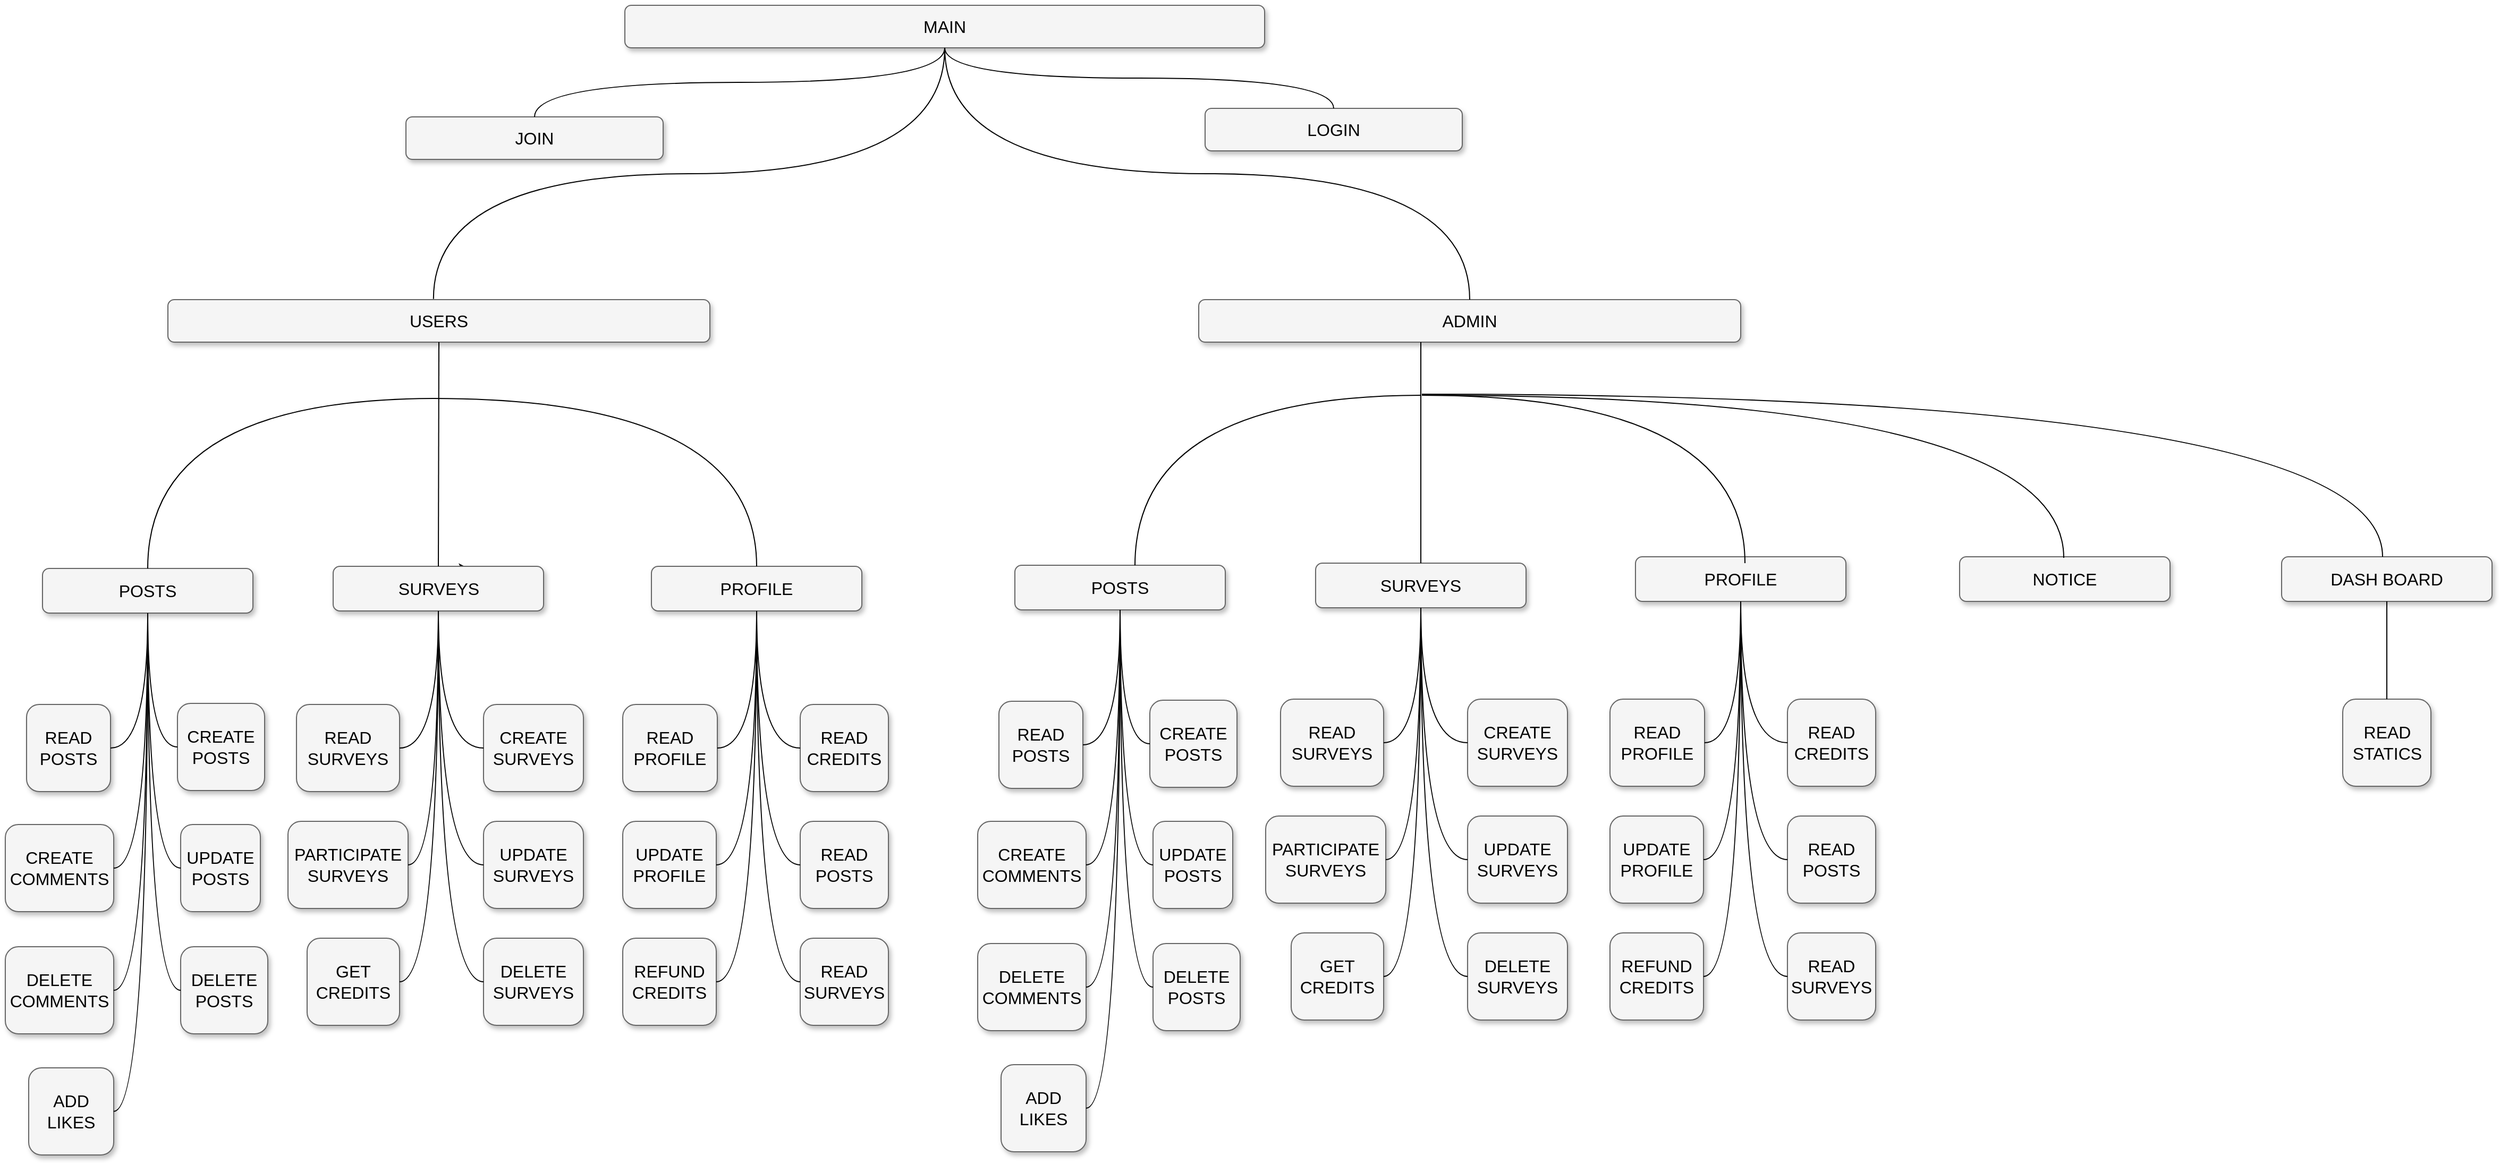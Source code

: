 <mxfile version="14.2.9" type="github">
  <diagram name="Page-1" id="b98fa263-6416-c6ec-5b7d-78bf54ef71d0">
    <mxGraphModel dx="6907" dy="4987" grid="1" gridSize="10" guides="1" tooltips="1" connect="1" arrows="1" fold="1" page="1" pageScale="1.5" pageWidth="1169" pageHeight="826" background="#ffffff" math="0" shadow="0">
      <root>
        <mxCell id="0" style=";html=1;" />
        <mxCell id="1" style=";html=1;" parent="0" />
        <mxCell id="303ed1de8c2c98b4-2" value="LOGIN" style="whiteSpace=wrap;html=1;rounded=1;shadow=1;strokeWidth=1;fontSize=16;align=center;fillColor=#f5f5f5;strokeColor=#666666;" parent="1" vertex="1">
          <mxGeometry x="1136" y="117" width="242" height="40" as="geometry" />
        </mxCell>
        <mxCell id="303ed1de8c2c98b4-3" value="MAIN" style="whiteSpace=wrap;html=1;rounded=1;shadow=1;strokeWidth=1;fontSize=16;align=center;fillColor=#f5f5f5;strokeColor=#666666;" parent="1" vertex="1">
          <mxGeometry x="590" y="20" width="602" height="40" as="geometry" />
        </mxCell>
        <mxCell id="303ed1de8c2c98b4-4" value="USERS" style="whiteSpace=wrap;html=1;rounded=1;shadow=1;strokeWidth=1;fontSize=16;align=center;fillColor=#f5f5f5;strokeColor=#666666;" parent="1" vertex="1">
          <mxGeometry x="160" y="297" width="510" height="40" as="geometry" />
        </mxCell>
        <mxCell id="ncOzTvEy-7oQxR-ic0Yt-8" style="edgeStyle=orthogonalEdgeStyle;curved=1;rounded=1;orthogonalLoop=1;jettySize=auto;html=1;exitX=0.5;exitY=0;exitDx=0;exitDy=0;" parent="1" source="303ed1de8c2c98b4-5" edge="1">
          <mxGeometry relative="1" as="geometry">
            <mxPoint x="442.714" y="549.714" as="targetPoint" />
            <Array as="points">
              <mxPoint x="415" y="550" />
            </Array>
          </mxGeometry>
        </mxCell>
        <mxCell id="303ed1de8c2c98b4-5" value="SURVEYS" style="whiteSpace=wrap;html=1;rounded=1;shadow=1;strokeWidth=1;fontSize=16;align=center;fillColor=#f5f5f5;strokeColor=#666666;" parent="1" vertex="1">
          <mxGeometry x="315.5" y="548" width="198" height="42" as="geometry" />
        </mxCell>
        <mxCell id="303ed1de8c2c98b4-6" value="PROFILE" style="whiteSpace=wrap;html=1;rounded=1;shadow=1;strokeWidth=1;fontSize=16;align=center;fillColor=#f5f5f5;strokeColor=#666666;" parent="1" vertex="1">
          <mxGeometry x="615" y="548" width="198" height="42" as="geometry" />
        </mxCell>
        <mxCell id="303ed1de8c2c98b4-7" value="POSTS" style="whiteSpace=wrap;html=1;rounded=1;shadow=1;strokeWidth=1;fontSize=16;align=center;fillColor=#f5f5f5;strokeColor=#666666;" parent="1" vertex="1">
          <mxGeometry x="42" y="550" width="198" height="42" as="geometry" />
        </mxCell>
        <mxCell id="303ed1de8c2c98b4-10" value="READ&lt;br&gt;SURVEYS" style="whiteSpace=wrap;html=1;rounded=1;shadow=1;strokeWidth=1;fontSize=16;align=center;fillColor=#f5f5f5;strokeColor=#666666;" parent="1" vertex="1">
          <mxGeometry x="281" y="678" width="97" height="82" as="geometry" />
        </mxCell>
        <mxCell id="303ed1de8c2c98b4-12" value="CREATE&lt;br&gt;SURVEYS" style="whiteSpace=wrap;html=1;rounded=1;shadow=1;strokeWidth=1;fontSize=16;align=center;fillColor=#f5f5f5;strokeColor=#666666;" parent="1" vertex="1">
          <mxGeometry x="457" y="678" width="94" height="82" as="geometry" />
        </mxCell>
        <mxCell id="303ed1de8c2c98b4-13" value="READ&lt;br&gt;PROFILE" style="whiteSpace=wrap;html=1;rounded=1;shadow=1;strokeWidth=1;fontSize=16;align=center;fillColor=#f5f5f5;strokeColor=#666666;" parent="1" vertex="1">
          <mxGeometry x="588" y="678" width="89" height="82" as="geometry" />
        </mxCell>
        <mxCell id="303ed1de8c2c98b4-14" value="&lt;span&gt;READ&lt;br&gt;CREDITS&lt;br&gt;&lt;/span&gt;" style="whiteSpace=wrap;html=1;rounded=1;shadow=1;strokeWidth=1;fontSize=16;align=center;fillColor=#f5f5f5;strokeColor=#666666;" parent="1" vertex="1">
          <mxGeometry x="755" y="678" width="83" height="82" as="geometry" />
        </mxCell>
        <mxCell id="303ed1de8c2c98b4-15" value="READ&lt;br&gt;POSTS" style="whiteSpace=wrap;html=1;rounded=1;shadow=1;strokeWidth=1;fontSize=16;align=center;fillColor=#f5f5f5;strokeColor=#666666;" parent="1" vertex="1">
          <mxGeometry x="27" y="678" width="79" height="82" as="geometry" />
        </mxCell>
        <mxCell id="303ed1de8c2c98b4-16" value="CREATE&lt;br&gt;POSTS" style="whiteSpace=wrap;html=1;rounded=1;shadow=1;strokeWidth=1;fontSize=16;align=center;fillColor=#f5f5f5;strokeColor=#666666;" parent="1" vertex="1">
          <mxGeometry x="169" y="677" width="82" height="82" as="geometry" />
        </mxCell>
        <mxCell id="303ed1de8c2c98b4-21" value="PARTICIPATE&lt;br&gt;SURVEYS" style="whiteSpace=wrap;html=1;rounded=1;shadow=1;strokeWidth=1;fontSize=16;align=center;fillColor=#f5f5f5;strokeColor=#666666;" parent="1" vertex="1">
          <mxGeometry x="273" y="788" width="113" height="82" as="geometry" />
        </mxCell>
        <mxCell id="303ed1de8c2c98b4-22" value="UPDATE&lt;br&gt;SURVEYS" style="whiteSpace=wrap;html=1;rounded=1;shadow=1;strokeWidth=1;fontSize=16;align=center;fillColor=#f5f5f5;strokeColor=#666666;" parent="1" vertex="1">
          <mxGeometry x="457" y="788" width="94" height="82" as="geometry" />
        </mxCell>
        <mxCell id="303ed1de8c2c98b4-23" value="UPDATE&lt;br&gt;PROFILE" style="whiteSpace=wrap;html=1;rounded=1;shadow=1;strokeWidth=1;fontSize=16;align=center;fillColor=#f5f5f5;strokeColor=#666666;" parent="1" vertex="1">
          <mxGeometry x="588" y="788" width="88" height="82" as="geometry" />
        </mxCell>
        <mxCell id="303ed1de8c2c98b4-24" value="&lt;span&gt;READ&lt;br&gt;POSTS&lt;br&gt;&lt;/span&gt;" style="whiteSpace=wrap;html=1;rounded=1;shadow=1;strokeWidth=1;fontSize=16;align=center;fillColor=#f5f5f5;strokeColor=#666666;" parent="1" vertex="1">
          <mxGeometry x="755" y="788" width="83" height="82" as="geometry" />
        </mxCell>
        <mxCell id="303ed1de8c2c98b4-31" value="GET&lt;br&gt;CREDITS" style="whiteSpace=wrap;html=1;rounded=1;shadow=1;strokeWidth=1;fontSize=16;align=center;fillColor=#f5f5f5;strokeColor=#666666;" parent="1" vertex="1">
          <mxGeometry x="291" y="898" width="87" height="82" as="geometry" />
        </mxCell>
        <mxCell id="303ed1de8c2c98b4-33" value="REFUND&lt;br&gt;CREDITS" style="whiteSpace=wrap;html=1;rounded=1;shadow=1;strokeWidth=1;fontSize=16;align=center;fillColor=#f5f5f5;strokeColor=#666666;" parent="1" vertex="1">
          <mxGeometry x="588" y="898" width="88" height="82" as="geometry" />
        </mxCell>
        <mxCell id="303ed1de8c2c98b4-69" value="CREATE&lt;br&gt;COMMENTS" style="whiteSpace=wrap;html=1;rounded=1;shadow=1;strokeWidth=1;fontSize=16;align=center;fillColor=#f5f5f5;strokeColor=#666666;" parent="1" vertex="1">
          <mxGeometry x="7" y="791" width="102" height="82" as="geometry" />
        </mxCell>
        <mxCell id="303ed1de8c2c98b4-70" value="UPDATE&lt;br&gt;POSTS" style="whiteSpace=wrap;html=1;rounded=1;shadow=1;strokeWidth=1;fontSize=16;align=center;fillColor=#f5f5f5;strokeColor=#666666;" parent="1" vertex="1">
          <mxGeometry x="172" y="791" width="75" height="82" as="geometry" />
        </mxCell>
        <mxCell id="303ed1de8c2c98b4-72" value="JOIN" style="whiteSpace=wrap;html=1;rounded=1;shadow=1;strokeWidth=1;fontSize=16;align=center;fillColor=#f5f5f5;strokeColor=#666666;" parent="1" vertex="1">
          <mxGeometry x="384" y="125" width="242" height="40" as="geometry" />
        </mxCell>
        <mxCell id="303ed1de8c2c98b4-74" value="&lt;span&gt;READ&lt;br&gt;SURVEYS&lt;br&gt;&lt;/span&gt;" style="whiteSpace=wrap;html=1;rounded=1;shadow=1;strokeWidth=1;fontSize=16;align=center;fillColor=#f5f5f5;strokeColor=#666666;" parent="1" vertex="1">
          <mxGeometry x="755" y="898" width="83" height="82" as="geometry" />
        </mxCell>
        <mxCell id="303ed1de8c2c98b4-76" value="DELETE&lt;br&gt;SURVEYS" style="whiteSpace=wrap;html=1;rounded=1;shadow=1;strokeWidth=1;fontSize=16;align=center;fillColor=#f5f5f5;strokeColor=#666666;" parent="1" vertex="1">
          <mxGeometry x="457" y="898" width="94" height="82" as="geometry" />
        </mxCell>
        <mxCell id="303ed1de8c2c98b4-77" style="edgeStyle=orthogonalEdgeStyle;html=1;startSize=6;endFill=0;endSize=6;strokeWidth=1;fontSize=16;rounded=0;endArrow=none;curved=1;" parent="1" source="303ed1de8c2c98b4-72" target="303ed1de8c2c98b4-3" edge="1">
          <mxGeometry relative="1" as="geometry" />
        </mxCell>
        <mxCell id="303ed1de8c2c98b4-78" style="edgeStyle=orthogonalEdgeStyle;html=1;startSize=6;endFill=0;endSize=6;strokeWidth=1;fontSize=16;rounded=0;endArrow=none;curved=1;" parent="1" source="303ed1de8c2c98b4-2" target="303ed1de8c2c98b4-3" edge="1">
          <mxGeometry relative="1" as="geometry" />
        </mxCell>
        <mxCell id="303ed1de8c2c98b4-79" style="edgeStyle=orthogonalEdgeStyle;html=1;startSize=6;endFill=0;endSize=6;strokeWidth=1;fontSize=16;rounded=0;endArrow=none;entryX=0.49;entryY=-0.017;entryDx=0;entryDy=0;entryPerimeter=0;curved=1;" parent="1" source="303ed1de8c2c98b4-3" target="303ed1de8c2c98b4-4" edge="1">
          <mxGeometry relative="1" as="geometry" />
        </mxCell>
        <mxCell id="303ed1de8c2c98b4-81" style="edgeStyle=orthogonalEdgeStyle;html=1;startSize=6;endFill=0;endSize=6;strokeWidth=1;fontSize=16;rounded=1;endArrow=none;curved=1;exitX=0.5;exitY=1;exitDx=0;exitDy=0;" parent="1" source="303ed1de8c2c98b4-4" target="303ed1de8c2c98b4-5" edge="1">
          <mxGeometry relative="1" as="geometry">
            <mxPoint x="490" y="380" as="sourcePoint" />
            <mxPoint x="505" y="560" as="targetPoint" />
          </mxGeometry>
        </mxCell>
        <mxCell id="303ed1de8c2c98b4-82" style="edgeStyle=orthogonalEdgeStyle;html=1;startSize=6;endFill=0;endSize=6;strokeWidth=1;fontSize=16;rounded=0;endArrow=none;entryX=0.5;entryY=0;entryDx=0;entryDy=0;curved=1;" parent="1" target="303ed1de8c2c98b4-7" edge="1">
          <mxGeometry relative="1" as="geometry">
            <mxPoint x="410" y="390" as="sourcePoint" />
            <mxPoint x="120" y="590" as="targetPoint" />
          </mxGeometry>
        </mxCell>
        <mxCell id="303ed1de8c2c98b4-85" style="edgeStyle=orthogonalEdgeStyle;html=1;startSize=6;endFill=0;endSize=6;strokeWidth=1;fontSize=16;rounded=0;entryX=1;entryY=0.5;endArrow=none;curved=1;" parent="1" source="303ed1de8c2c98b4-5" target="303ed1de8c2c98b4-10" edge="1">
          <mxGeometry relative="1" as="geometry" />
        </mxCell>
        <mxCell id="303ed1de8c2c98b4-86" style="edgeStyle=orthogonalEdgeStyle;html=1;startSize=6;endFill=0;endSize=6;strokeWidth=1;fontSize=16;rounded=0;entryX=1;entryY=0.5;endArrow=none;curved=1;" parent="1" source="303ed1de8c2c98b4-5" target="303ed1de8c2c98b4-21" edge="1">
          <mxGeometry relative="1" as="geometry" />
        </mxCell>
        <mxCell id="303ed1de8c2c98b4-87" style="edgeStyle=orthogonalEdgeStyle;html=1;startSize=6;endFill=0;endSize=6;strokeWidth=1;fontSize=16;rounded=0;entryX=1;entryY=0.5;endArrow=none;curved=1;" parent="1" source="303ed1de8c2c98b4-5" target="303ed1de8c2c98b4-31" edge="1">
          <mxGeometry relative="1" as="geometry" />
        </mxCell>
        <mxCell id="303ed1de8c2c98b4-89" style="edgeStyle=orthogonalEdgeStyle;html=1;startSize=6;endFill=0;endSize=6;strokeWidth=1;fontSize=16;rounded=0;entryX=0;entryY=0.5;endArrow=none;curved=1;" parent="1" source="303ed1de8c2c98b4-5" target="303ed1de8c2c98b4-12" edge="1">
          <mxGeometry relative="1" as="geometry" />
        </mxCell>
        <mxCell id="303ed1de8c2c98b4-90" style="edgeStyle=orthogonalEdgeStyle;html=1;startSize=6;endFill=0;endSize=6;strokeWidth=1;fontSize=16;rounded=0;entryX=0;entryY=0.5;endArrow=none;curved=1;" parent="1" source="303ed1de8c2c98b4-5" target="303ed1de8c2c98b4-22" edge="1">
          <mxGeometry relative="1" as="geometry" />
        </mxCell>
        <mxCell id="303ed1de8c2c98b4-91" style="edgeStyle=orthogonalEdgeStyle;html=1;startSize=6;endFill=0;endSize=6;strokeWidth=1;fontSize=16;rounded=0;entryX=0;entryY=0.5;endArrow=none;curved=1;" parent="1" source="303ed1de8c2c98b4-5" target="303ed1de8c2c98b4-76" edge="1">
          <mxGeometry relative="1" as="geometry" />
        </mxCell>
        <mxCell id="303ed1de8c2c98b4-92" style="edgeStyle=orthogonalEdgeStyle;html=1;startSize=6;endFill=0;endSize=6;strokeWidth=1;fontSize=16;rounded=0;endArrow=none;entryX=1;entryY=0.5;curved=1;" parent="1" source="303ed1de8c2c98b4-6" target="303ed1de8c2c98b4-13" edge="1">
          <mxGeometry relative="1" as="geometry" />
        </mxCell>
        <mxCell id="303ed1de8c2c98b4-93" style="edgeStyle=orthogonalEdgeStyle;html=1;startSize=6;endFill=0;endSize=6;strokeWidth=1;fontSize=16;rounded=0;endArrow=none;entryX=1;entryY=0.5;curved=1;" parent="1" source="303ed1de8c2c98b4-6" target="303ed1de8c2c98b4-23" edge="1">
          <mxGeometry relative="1" as="geometry" />
        </mxCell>
        <mxCell id="303ed1de8c2c98b4-94" style="edgeStyle=orthogonalEdgeStyle;html=1;startSize=6;endFill=0;endSize=6;strokeWidth=1;fontSize=16;rounded=0;endArrow=none;entryX=1;entryY=0.5;curved=1;" parent="1" source="303ed1de8c2c98b4-6" target="303ed1de8c2c98b4-33" edge="1">
          <mxGeometry relative="1" as="geometry" />
        </mxCell>
        <mxCell id="303ed1de8c2c98b4-96" style="edgeStyle=orthogonalEdgeStyle;html=1;startSize=6;endFill=0;endSize=6;strokeWidth=1;fontSize=16;rounded=0;endArrow=none;entryX=0;entryY=0.5;curved=1;" parent="1" source="303ed1de8c2c98b4-6" target="303ed1de8c2c98b4-14" edge="1">
          <mxGeometry relative="1" as="geometry" />
        </mxCell>
        <mxCell id="303ed1de8c2c98b4-97" style="edgeStyle=orthogonalEdgeStyle;html=1;startSize=6;endFill=0;endSize=6;strokeWidth=1;fontSize=16;rounded=0;endArrow=none;entryX=0;entryY=0.5;curved=1;" parent="1" source="303ed1de8c2c98b4-6" target="303ed1de8c2c98b4-24" edge="1">
          <mxGeometry relative="1" as="geometry" />
        </mxCell>
        <mxCell id="303ed1de8c2c98b4-98" style="edgeStyle=orthogonalEdgeStyle;html=1;startSize=6;endFill=0;endSize=6;strokeWidth=1;fontSize=16;rounded=0;endArrow=none;entryX=0;entryY=0.5;curved=1;" parent="1" source="303ed1de8c2c98b4-6" target="303ed1de8c2c98b4-74" edge="1">
          <mxGeometry relative="1" as="geometry" />
        </mxCell>
        <mxCell id="303ed1de8c2c98b4-99" style="edgeStyle=orthogonalEdgeStyle;html=1;startSize=6;endFill=0;endSize=6;strokeWidth=1;fontSize=16;rounded=0;endArrow=none;entryX=1;entryY=0.5;curved=1;" parent="1" source="303ed1de8c2c98b4-7" target="303ed1de8c2c98b4-15" edge="1">
          <mxGeometry relative="1" as="geometry" />
        </mxCell>
        <mxCell id="303ed1de8c2c98b4-100" style="edgeStyle=orthogonalEdgeStyle;html=1;startSize=6;endFill=0;endSize=6;strokeWidth=1;fontSize=16;rounded=0;endArrow=none;entryX=1;entryY=0.5;curved=1;" parent="1" source="303ed1de8c2c98b4-7" target="303ed1de8c2c98b4-69" edge="1">
          <mxGeometry relative="1" as="geometry" />
        </mxCell>
        <mxCell id="303ed1de8c2c98b4-101" style="edgeStyle=orthogonalEdgeStyle;html=1;startSize=6;endFill=0;endSize=6;strokeWidth=1;fontSize=16;rounded=0;endArrow=none;entryX=0;entryY=0.5;curved=1;" parent="1" source="303ed1de8c2c98b4-7" target="303ed1de8c2c98b4-16" edge="1">
          <mxGeometry relative="1" as="geometry" />
        </mxCell>
        <mxCell id="303ed1de8c2c98b4-102" style="edgeStyle=orthogonalEdgeStyle;html=1;startSize=6;endFill=0;endSize=6;strokeWidth=1;fontSize=16;rounded=0;endArrow=none;entryX=0;entryY=0.5;curved=1;" parent="1" source="303ed1de8c2c98b4-7" target="303ed1de8c2c98b4-70" edge="1">
          <mxGeometry relative="1" as="geometry" />
        </mxCell>
        <mxCell id="ncOzTvEy-7oQxR-ic0Yt-1" value="ADMIN" style="whiteSpace=wrap;html=1;rounded=1;shadow=1;strokeWidth=1;fontSize=16;align=center;fillColor=#f5f5f5;strokeColor=#666666;" parent="1" vertex="1">
          <mxGeometry x="1130" y="297" width="510" height="40" as="geometry" />
        </mxCell>
        <mxCell id="ncOzTvEy-7oQxR-ic0Yt-4" style="edgeStyle=orthogonalEdgeStyle;html=1;startSize=6;endFill=0;endSize=6;strokeWidth=1;fontSize=16;rounded=0;endArrow=none;entryX=0.5;entryY=1;entryDx=0;entryDy=0;exitX=0.5;exitY=0;exitDx=0;exitDy=0;curved=1;" parent="1" source="ncOzTvEy-7oQxR-ic0Yt-1" target="303ed1de8c2c98b4-3" edge="1">
          <mxGeometry relative="1" as="geometry">
            <mxPoint x="1040" y="248" as="sourcePoint" />
            <mxPoint x="660" y="468" as="targetPoint" />
          </mxGeometry>
        </mxCell>
        <mxCell id="ncOzTvEy-7oQxR-ic0Yt-7" style="edgeStyle=orthogonalEdgeStyle;html=1;startSize=6;endFill=0;endSize=6;strokeWidth=1;fontSize=16;rounded=1;endArrow=none;curved=1;entryX=0.5;entryY=0;entryDx=0;entryDy=0;" parent="1" target="303ed1de8c2c98b4-6" edge="1">
          <mxGeometry relative="1" as="geometry">
            <mxPoint x="410" y="390" as="sourcePoint" />
            <mxPoint x="810" y="600" as="targetPoint" />
            <Array as="points">
              <mxPoint x="714" y="390" />
            </Array>
          </mxGeometry>
        </mxCell>
        <mxCell id="ncOzTvEy-7oQxR-ic0Yt-11" value="DELETE&lt;br&gt;POSTS" style="whiteSpace=wrap;html=1;rounded=1;shadow=1;strokeWidth=1;fontSize=16;align=center;fillColor=#f5f5f5;strokeColor=#666666;" parent="1" vertex="1">
          <mxGeometry x="172" y="906" width="82" height="82" as="geometry" />
        </mxCell>
        <mxCell id="ncOzTvEy-7oQxR-ic0Yt-13" style="edgeStyle=orthogonalEdgeStyle;html=1;startSize=6;endFill=0;endSize=6;strokeWidth=1;fontSize=16;rounded=0;endArrow=none;entryX=0;entryY=0.5;curved=1;entryDx=0;entryDy=0;exitX=0.5;exitY=1;exitDx=0;exitDy=0;" parent="1" source="303ed1de8c2c98b4-7" target="ncOzTvEy-7oQxR-ic0Yt-11" edge="1">
          <mxGeometry relative="1" as="geometry">
            <mxPoint x="117" y="880" as="sourcePoint" />
            <mxPoint x="148" y="1113.0" as="targetPoint" />
          </mxGeometry>
        </mxCell>
        <mxCell id="ncOzTvEy-7oQxR-ic0Yt-14" value="DELETE&lt;br&gt;COMMENTS" style="whiteSpace=wrap;html=1;rounded=1;shadow=1;strokeWidth=1;fontSize=16;align=center;fillColor=#f5f5f5;strokeColor=#666666;" parent="1" vertex="1">
          <mxGeometry x="7" y="906" width="102" height="82" as="geometry" />
        </mxCell>
        <mxCell id="ncOzTvEy-7oQxR-ic0Yt-16" style="edgeStyle=orthogonalEdgeStyle;html=1;startSize=6;endFill=0;endSize=6;strokeWidth=1;fontSize=16;rounded=0;endArrow=none;entryX=1;entryY=0.5;curved=1;entryDx=0;entryDy=0;exitX=0.5;exitY=1;exitDx=0;exitDy=0;" parent="1" source="303ed1de8c2c98b4-7" target="ncOzTvEy-7oQxR-ic0Yt-14" edge="1">
          <mxGeometry relative="1" as="geometry">
            <mxPoint x="157" y="660" as="sourcePoint" />
            <mxPoint x="125" y="893.0" as="targetPoint" />
          </mxGeometry>
        </mxCell>
        <mxCell id="ncOzTvEy-7oQxR-ic0Yt-17" value="ADD&lt;br&gt;LIKES" style="whiteSpace=wrap;html=1;rounded=1;shadow=1;strokeWidth=1;fontSize=16;align=center;fillColor=#f5f5f5;strokeColor=#666666;" parent="1" vertex="1">
          <mxGeometry x="29" y="1020" width="80" height="82" as="geometry" />
        </mxCell>
        <mxCell id="ncOzTvEy-7oQxR-ic0Yt-18" style="edgeStyle=orthogonalEdgeStyle;html=1;startSize=6;endFill=0;endSize=6;strokeWidth=1;fontSize=16;rounded=0;endArrow=none;entryX=1;entryY=0.5;curved=1;entryDx=0;entryDy=0;" parent="1" source="303ed1de8c2c98b4-7" target="ncOzTvEy-7oQxR-ic0Yt-17" edge="1">
          <mxGeometry relative="1" as="geometry">
            <mxPoint x="151" y="618" as="sourcePoint" />
            <mxPoint x="119" y="961.0" as="targetPoint" />
          </mxGeometry>
        </mxCell>
        <mxCell id="ncOzTvEy-7oQxR-ic0Yt-63" value="SURVEYS" style="whiteSpace=wrap;html=1;rounded=1;shadow=1;strokeWidth=1;fontSize=16;align=center;fillColor=#f5f5f5;strokeColor=#666666;" parent="1" vertex="1">
          <mxGeometry x="1240" y="545" width="198" height="42" as="geometry" />
        </mxCell>
        <mxCell id="ncOzTvEy-7oQxR-ic0Yt-64" value="PROFILE" style="whiteSpace=wrap;html=1;rounded=1;shadow=1;strokeWidth=1;fontSize=16;align=center;fillColor=#f5f5f5;strokeColor=#666666;" parent="1" vertex="1">
          <mxGeometry x="1541" y="539" width="198" height="42" as="geometry" />
        </mxCell>
        <mxCell id="ncOzTvEy-7oQxR-ic0Yt-66" value="READ&lt;br&gt;SURVEYS" style="whiteSpace=wrap;html=1;rounded=1;shadow=1;strokeWidth=1;fontSize=16;align=center;fillColor=#f5f5f5;strokeColor=#666666;" parent="1" vertex="1">
          <mxGeometry x="1207" y="673" width="97" height="82" as="geometry" />
        </mxCell>
        <mxCell id="ncOzTvEy-7oQxR-ic0Yt-67" value="CREATE&lt;br&gt;SURVEYS" style="whiteSpace=wrap;html=1;rounded=1;shadow=1;strokeWidth=1;fontSize=16;align=center;fillColor=#f5f5f5;strokeColor=#666666;" parent="1" vertex="1">
          <mxGeometry x="1383" y="673" width="94" height="82" as="geometry" />
        </mxCell>
        <mxCell id="ncOzTvEy-7oQxR-ic0Yt-68" value="READ&lt;br&gt;PROFILE" style="whiteSpace=wrap;html=1;rounded=1;shadow=1;strokeWidth=1;fontSize=16;align=center;fillColor=#f5f5f5;strokeColor=#666666;" parent="1" vertex="1">
          <mxGeometry x="1517" y="673" width="89" height="82" as="geometry" />
        </mxCell>
        <mxCell id="ncOzTvEy-7oQxR-ic0Yt-69" value="&lt;span&gt;READ&lt;br&gt;CREDITS&lt;br&gt;&lt;/span&gt;" style="whiteSpace=wrap;html=1;rounded=1;shadow=1;strokeWidth=1;fontSize=16;align=center;fillColor=#f5f5f5;strokeColor=#666666;" parent="1" vertex="1">
          <mxGeometry x="1684" y="673" width="83" height="82" as="geometry" />
        </mxCell>
        <mxCell id="ncOzTvEy-7oQxR-ic0Yt-72" value="PARTICIPATE&lt;br&gt;SURVEYS" style="whiteSpace=wrap;html=1;rounded=1;shadow=1;strokeWidth=1;fontSize=16;align=center;fillColor=#f5f5f5;strokeColor=#666666;" parent="1" vertex="1">
          <mxGeometry x="1193" y="783" width="113" height="82" as="geometry" />
        </mxCell>
        <mxCell id="ncOzTvEy-7oQxR-ic0Yt-73" value="UPDATE&lt;br&gt;SURVEYS" style="whiteSpace=wrap;html=1;rounded=1;shadow=1;strokeWidth=1;fontSize=16;align=center;fillColor=#f5f5f5;strokeColor=#666666;" parent="1" vertex="1">
          <mxGeometry x="1383" y="783" width="94" height="82" as="geometry" />
        </mxCell>
        <mxCell id="ncOzTvEy-7oQxR-ic0Yt-74" value="UPDATE&lt;br&gt;PROFILE" style="whiteSpace=wrap;html=1;rounded=1;shadow=1;strokeWidth=1;fontSize=16;align=center;fillColor=#f5f5f5;strokeColor=#666666;" parent="1" vertex="1">
          <mxGeometry x="1517" y="783" width="88" height="82" as="geometry" />
        </mxCell>
        <mxCell id="ncOzTvEy-7oQxR-ic0Yt-75" value="&lt;span&gt;READ&lt;br&gt;POSTS&lt;br&gt;&lt;/span&gt;" style="whiteSpace=wrap;html=1;rounded=1;shadow=1;strokeWidth=1;fontSize=16;align=center;fillColor=#f5f5f5;strokeColor=#666666;" parent="1" vertex="1">
          <mxGeometry x="1684" y="783" width="83" height="82" as="geometry" />
        </mxCell>
        <mxCell id="ncOzTvEy-7oQxR-ic0Yt-76" value="GET&lt;br&gt;CREDITS" style="whiteSpace=wrap;html=1;rounded=1;shadow=1;strokeWidth=1;fontSize=16;align=center;fillColor=#f5f5f5;strokeColor=#666666;" parent="1" vertex="1">
          <mxGeometry x="1217" y="893" width="87" height="82" as="geometry" />
        </mxCell>
        <mxCell id="ncOzTvEy-7oQxR-ic0Yt-77" value="REFUND&lt;br&gt;CREDITS" style="whiteSpace=wrap;html=1;rounded=1;shadow=1;strokeWidth=1;fontSize=16;align=center;fillColor=#f5f5f5;strokeColor=#666666;" parent="1" vertex="1">
          <mxGeometry x="1517" y="893" width="88" height="82" as="geometry" />
        </mxCell>
        <mxCell id="ncOzTvEy-7oQxR-ic0Yt-80" value="&lt;span&gt;READ&lt;br&gt;SURVEYS&lt;br&gt;&lt;/span&gt;" style="whiteSpace=wrap;html=1;rounded=1;shadow=1;strokeWidth=1;fontSize=16;align=center;fillColor=#f5f5f5;strokeColor=#666666;" parent="1" vertex="1">
          <mxGeometry x="1684" y="893" width="83" height="82" as="geometry" />
        </mxCell>
        <mxCell id="ncOzTvEy-7oQxR-ic0Yt-81" value="DELETE&lt;br&gt;SURVEYS" style="whiteSpace=wrap;html=1;rounded=1;shadow=1;strokeWidth=1;fontSize=16;align=center;fillColor=#f5f5f5;strokeColor=#666666;" parent="1" vertex="1">
          <mxGeometry x="1383" y="893" width="94" height="82" as="geometry" />
        </mxCell>
        <mxCell id="ncOzTvEy-7oQxR-ic0Yt-82" style="edgeStyle=orthogonalEdgeStyle;html=1;startSize=6;endFill=0;endSize=6;strokeWidth=1;fontSize=16;rounded=0;entryX=1;entryY=0.5;endArrow=none;curved=1;" parent="1" source="ncOzTvEy-7oQxR-ic0Yt-63" target="ncOzTvEy-7oQxR-ic0Yt-66" edge="1">
          <mxGeometry relative="1" as="geometry" />
        </mxCell>
        <mxCell id="ncOzTvEy-7oQxR-ic0Yt-83" style="edgeStyle=orthogonalEdgeStyle;html=1;startSize=6;endFill=0;endSize=6;strokeWidth=1;fontSize=16;rounded=0;entryX=1;entryY=0.5;endArrow=none;curved=1;" parent="1" source="ncOzTvEy-7oQxR-ic0Yt-63" target="ncOzTvEy-7oQxR-ic0Yt-72" edge="1">
          <mxGeometry relative="1" as="geometry" />
        </mxCell>
        <mxCell id="ncOzTvEy-7oQxR-ic0Yt-84" style="edgeStyle=orthogonalEdgeStyle;html=1;startSize=6;endFill=0;endSize=6;strokeWidth=1;fontSize=16;rounded=0;entryX=1;entryY=0.5;endArrow=none;curved=1;" parent="1" source="ncOzTvEy-7oQxR-ic0Yt-63" target="ncOzTvEy-7oQxR-ic0Yt-76" edge="1">
          <mxGeometry relative="1" as="geometry" />
        </mxCell>
        <mxCell id="ncOzTvEy-7oQxR-ic0Yt-85" style="edgeStyle=orthogonalEdgeStyle;html=1;startSize=6;endFill=0;endSize=6;strokeWidth=1;fontSize=16;rounded=0;entryX=0;entryY=0.5;endArrow=none;curved=1;" parent="1" source="ncOzTvEy-7oQxR-ic0Yt-63" target="ncOzTvEy-7oQxR-ic0Yt-67" edge="1">
          <mxGeometry relative="1" as="geometry" />
        </mxCell>
        <mxCell id="ncOzTvEy-7oQxR-ic0Yt-86" style="edgeStyle=orthogonalEdgeStyle;html=1;startSize=6;endFill=0;endSize=6;strokeWidth=1;fontSize=16;rounded=0;entryX=0;entryY=0.5;endArrow=none;curved=1;" parent="1" source="ncOzTvEy-7oQxR-ic0Yt-63" target="ncOzTvEy-7oQxR-ic0Yt-73" edge="1">
          <mxGeometry relative="1" as="geometry" />
        </mxCell>
        <mxCell id="ncOzTvEy-7oQxR-ic0Yt-87" style="edgeStyle=orthogonalEdgeStyle;html=1;startSize=6;endFill=0;endSize=6;strokeWidth=1;fontSize=16;rounded=0;entryX=0;entryY=0.5;endArrow=none;curved=1;" parent="1" source="ncOzTvEy-7oQxR-ic0Yt-63" target="ncOzTvEy-7oQxR-ic0Yt-81" edge="1">
          <mxGeometry relative="1" as="geometry" />
        </mxCell>
        <mxCell id="ncOzTvEy-7oQxR-ic0Yt-88" style="edgeStyle=orthogonalEdgeStyle;html=1;startSize=6;endFill=0;endSize=6;strokeWidth=1;fontSize=16;rounded=0;endArrow=none;entryX=1;entryY=0.5;curved=1;" parent="1" source="ncOzTvEy-7oQxR-ic0Yt-64" target="ncOzTvEy-7oQxR-ic0Yt-68" edge="1">
          <mxGeometry relative="1" as="geometry" />
        </mxCell>
        <mxCell id="ncOzTvEy-7oQxR-ic0Yt-89" style="edgeStyle=orthogonalEdgeStyle;html=1;startSize=6;endFill=0;endSize=6;strokeWidth=1;fontSize=16;rounded=0;endArrow=none;entryX=1;entryY=0.5;curved=1;" parent="1" source="ncOzTvEy-7oQxR-ic0Yt-64" target="ncOzTvEy-7oQxR-ic0Yt-74" edge="1">
          <mxGeometry relative="1" as="geometry" />
        </mxCell>
        <mxCell id="ncOzTvEy-7oQxR-ic0Yt-90" style="edgeStyle=orthogonalEdgeStyle;html=1;startSize=6;endFill=0;endSize=6;strokeWidth=1;fontSize=16;rounded=0;endArrow=none;entryX=1;entryY=0.5;curved=1;" parent="1" source="ncOzTvEy-7oQxR-ic0Yt-64" target="ncOzTvEy-7oQxR-ic0Yt-77" edge="1">
          <mxGeometry relative="1" as="geometry" />
        </mxCell>
        <mxCell id="ncOzTvEy-7oQxR-ic0Yt-91" style="edgeStyle=orthogonalEdgeStyle;html=1;startSize=6;endFill=0;endSize=6;strokeWidth=1;fontSize=16;rounded=0;endArrow=none;entryX=0;entryY=0.5;curved=1;" parent="1" source="ncOzTvEy-7oQxR-ic0Yt-64" target="ncOzTvEy-7oQxR-ic0Yt-69" edge="1">
          <mxGeometry relative="1" as="geometry" />
        </mxCell>
        <mxCell id="ncOzTvEy-7oQxR-ic0Yt-92" style="edgeStyle=orthogonalEdgeStyle;html=1;startSize=6;endFill=0;endSize=6;strokeWidth=1;fontSize=16;rounded=0;endArrow=none;entryX=0;entryY=0.5;curved=1;" parent="1" source="ncOzTvEy-7oQxR-ic0Yt-64" target="ncOzTvEy-7oQxR-ic0Yt-75" edge="1">
          <mxGeometry relative="1" as="geometry" />
        </mxCell>
        <mxCell id="ncOzTvEy-7oQxR-ic0Yt-93" style="edgeStyle=orthogonalEdgeStyle;html=1;startSize=6;endFill=0;endSize=6;strokeWidth=1;fontSize=16;rounded=0;endArrow=none;entryX=0;entryY=0.5;curved=1;" parent="1" source="ncOzTvEy-7oQxR-ic0Yt-64" target="ncOzTvEy-7oQxR-ic0Yt-80" edge="1">
          <mxGeometry relative="1" as="geometry" />
        </mxCell>
        <mxCell id="ncOzTvEy-7oQxR-ic0Yt-105" style="edgeStyle=orthogonalEdgeStyle;html=1;startSize=6;endFill=0;endSize=6;strokeWidth=1;fontSize=16;rounded=1;endArrow=none;curved=1;" parent="1" source="ncOzTvEy-7oQxR-ic0Yt-1" target="ncOzTvEy-7oQxR-ic0Yt-63" edge="1">
          <mxGeometry relative="1" as="geometry">
            <mxPoint x="1339" y="350" as="sourcePoint" />
            <mxPoint x="1339" y="480" as="targetPoint" />
            <Array as="points">
              <mxPoint x="1339" y="450" />
              <mxPoint x="1339" y="450" />
            </Array>
          </mxGeometry>
        </mxCell>
        <mxCell id="ncOzTvEy-7oQxR-ic0Yt-109" value="POSTS" style="whiteSpace=wrap;html=1;rounded=1;shadow=1;strokeWidth=1;fontSize=16;align=center;fillColor=#f5f5f5;strokeColor=#666666;" parent="1" vertex="1">
          <mxGeometry x="957" y="547" width="198" height="42" as="geometry" />
        </mxCell>
        <mxCell id="ncOzTvEy-7oQxR-ic0Yt-110" value="READ&lt;br&gt;POSTS" style="whiteSpace=wrap;html=1;rounded=1;shadow=1;strokeWidth=1;fontSize=16;align=center;fillColor=#f5f5f5;strokeColor=#666666;" parent="1" vertex="1">
          <mxGeometry x="942" y="675" width="79" height="82" as="geometry" />
        </mxCell>
        <mxCell id="ncOzTvEy-7oQxR-ic0Yt-111" value="CREATE&lt;br&gt;POSTS" style="whiteSpace=wrap;html=1;rounded=1;shadow=1;strokeWidth=1;fontSize=16;align=center;fillColor=#f5f5f5;strokeColor=#666666;" parent="1" vertex="1">
          <mxGeometry x="1084" y="674" width="82" height="82" as="geometry" />
        </mxCell>
        <mxCell id="ncOzTvEy-7oQxR-ic0Yt-112" value="CREATE&lt;br&gt;COMMENTS" style="whiteSpace=wrap;html=1;rounded=1;shadow=1;strokeWidth=1;fontSize=16;align=center;fillColor=#f5f5f5;strokeColor=#666666;" parent="1" vertex="1">
          <mxGeometry x="922" y="788" width="102" height="82" as="geometry" />
        </mxCell>
        <mxCell id="ncOzTvEy-7oQxR-ic0Yt-113" value="UPDATE&lt;br&gt;POSTS" style="whiteSpace=wrap;html=1;rounded=1;shadow=1;strokeWidth=1;fontSize=16;align=center;fillColor=#f5f5f5;strokeColor=#666666;" parent="1" vertex="1">
          <mxGeometry x="1087" y="788" width="75" height="82" as="geometry" />
        </mxCell>
        <mxCell id="ncOzTvEy-7oQxR-ic0Yt-114" style="edgeStyle=orthogonalEdgeStyle;html=1;startSize=6;endFill=0;endSize=6;strokeWidth=1;fontSize=16;rounded=0;endArrow=none;entryX=1;entryY=0.5;curved=1;" parent="1" source="ncOzTvEy-7oQxR-ic0Yt-109" target="ncOzTvEy-7oQxR-ic0Yt-110" edge="1">
          <mxGeometry relative="1" as="geometry" />
        </mxCell>
        <mxCell id="ncOzTvEy-7oQxR-ic0Yt-115" style="edgeStyle=orthogonalEdgeStyle;html=1;startSize=6;endFill=0;endSize=6;strokeWidth=1;fontSize=16;rounded=0;endArrow=none;entryX=1;entryY=0.5;curved=1;" parent="1" source="ncOzTvEy-7oQxR-ic0Yt-109" target="ncOzTvEy-7oQxR-ic0Yt-112" edge="1">
          <mxGeometry relative="1" as="geometry" />
        </mxCell>
        <mxCell id="ncOzTvEy-7oQxR-ic0Yt-116" style="edgeStyle=orthogonalEdgeStyle;html=1;startSize=6;endFill=0;endSize=6;strokeWidth=1;fontSize=16;rounded=0;endArrow=none;entryX=0;entryY=0.5;curved=1;" parent="1" source="ncOzTvEy-7oQxR-ic0Yt-109" target="ncOzTvEy-7oQxR-ic0Yt-111" edge="1">
          <mxGeometry relative="1" as="geometry" />
        </mxCell>
        <mxCell id="ncOzTvEy-7oQxR-ic0Yt-117" style="edgeStyle=orthogonalEdgeStyle;html=1;startSize=6;endFill=0;endSize=6;strokeWidth=1;fontSize=16;rounded=0;endArrow=none;entryX=0;entryY=0.5;curved=1;" parent="1" source="ncOzTvEy-7oQxR-ic0Yt-109" target="ncOzTvEy-7oQxR-ic0Yt-113" edge="1">
          <mxGeometry relative="1" as="geometry" />
        </mxCell>
        <mxCell id="ncOzTvEy-7oQxR-ic0Yt-118" value="DELETE&lt;br&gt;POSTS" style="whiteSpace=wrap;html=1;rounded=1;shadow=1;strokeWidth=1;fontSize=16;align=center;fillColor=#f5f5f5;strokeColor=#666666;" parent="1" vertex="1">
          <mxGeometry x="1087" y="903" width="82" height="82" as="geometry" />
        </mxCell>
        <mxCell id="ncOzTvEy-7oQxR-ic0Yt-119" style="edgeStyle=orthogonalEdgeStyle;html=1;startSize=6;endFill=0;endSize=6;strokeWidth=1;fontSize=16;rounded=0;endArrow=none;entryX=0;entryY=0.5;curved=1;entryDx=0;entryDy=0;exitX=0.5;exitY=1;exitDx=0;exitDy=0;" parent="1" source="ncOzTvEy-7oQxR-ic0Yt-109" target="ncOzTvEy-7oQxR-ic0Yt-118" edge="1">
          <mxGeometry relative="1" as="geometry">
            <mxPoint x="1032" y="877" as="sourcePoint" />
            <mxPoint x="1063" y="1110.0" as="targetPoint" />
          </mxGeometry>
        </mxCell>
        <mxCell id="ncOzTvEy-7oQxR-ic0Yt-120" value="DELETE&lt;br&gt;COMMENTS" style="whiteSpace=wrap;html=1;rounded=1;shadow=1;strokeWidth=1;fontSize=16;align=center;fillColor=#f5f5f5;strokeColor=#666666;" parent="1" vertex="1">
          <mxGeometry x="922" y="903" width="102" height="82" as="geometry" />
        </mxCell>
        <mxCell id="ncOzTvEy-7oQxR-ic0Yt-121" style="edgeStyle=orthogonalEdgeStyle;html=1;startSize=6;endFill=0;endSize=6;strokeWidth=1;fontSize=16;rounded=0;endArrow=none;entryX=1;entryY=0.5;curved=1;entryDx=0;entryDy=0;exitX=0.5;exitY=1;exitDx=0;exitDy=0;" parent="1" source="ncOzTvEy-7oQxR-ic0Yt-109" target="ncOzTvEy-7oQxR-ic0Yt-120" edge="1">
          <mxGeometry relative="1" as="geometry">
            <mxPoint x="1072" y="657" as="sourcePoint" />
            <mxPoint x="1040" y="890.0" as="targetPoint" />
          </mxGeometry>
        </mxCell>
        <mxCell id="ncOzTvEy-7oQxR-ic0Yt-122" value="ADD&lt;br&gt;LIKES" style="whiteSpace=wrap;html=1;rounded=1;shadow=1;strokeWidth=1;fontSize=16;align=center;fillColor=#f5f5f5;strokeColor=#666666;" parent="1" vertex="1">
          <mxGeometry x="944" y="1017" width="80" height="82" as="geometry" />
        </mxCell>
        <mxCell id="ncOzTvEy-7oQxR-ic0Yt-123" style="edgeStyle=orthogonalEdgeStyle;html=1;startSize=6;endFill=0;endSize=6;strokeWidth=1;fontSize=16;rounded=0;endArrow=none;entryX=1;entryY=0.5;curved=1;entryDx=0;entryDy=0;" parent="1" source="ncOzTvEy-7oQxR-ic0Yt-109" target="ncOzTvEy-7oQxR-ic0Yt-122" edge="1">
          <mxGeometry relative="1" as="geometry">
            <mxPoint x="1066" y="615" as="sourcePoint" />
            <mxPoint x="1034" y="958.0" as="targetPoint" />
          </mxGeometry>
        </mxCell>
        <mxCell id="ncOzTvEy-7oQxR-ic0Yt-124" style="edgeStyle=orthogonalEdgeStyle;html=1;startSize=6;endFill=0;endSize=6;strokeWidth=1;fontSize=16;rounded=1;endArrow=none;curved=1;entryX=0.5;entryY=0;entryDx=0;entryDy=0;" parent="1" edge="1">
          <mxGeometry relative="1" as="geometry">
            <mxPoint x="1340" y="387" as="sourcePoint" />
            <mxPoint x="1644.0" y="545" as="targetPoint" />
            <Array as="points">
              <mxPoint x="1644" y="387" />
            </Array>
          </mxGeometry>
        </mxCell>
        <mxCell id="ncOzTvEy-7oQxR-ic0Yt-125" style="edgeStyle=orthogonalEdgeStyle;html=1;startSize=6;endFill=0;endSize=6;strokeWidth=1;fontSize=16;rounded=0;endArrow=none;entryX=0.5;entryY=0;entryDx=0;entryDy=0;curved=1;" parent="1" edge="1">
          <mxGeometry relative="1" as="geometry">
            <mxPoint x="1339" y="387" as="sourcePoint" />
            <mxPoint x="1070.0" y="547" as="targetPoint" />
          </mxGeometry>
        </mxCell>
        <mxCell id="ncOzTvEy-7oQxR-ic0Yt-127" value="NOTICE" style="whiteSpace=wrap;html=1;rounded=1;shadow=1;strokeWidth=1;fontSize=16;align=center;fillColor=#f5f5f5;strokeColor=#666666;" parent="1" vertex="1">
          <mxGeometry x="1846" y="539" width="198" height="42" as="geometry" />
        </mxCell>
        <mxCell id="ncOzTvEy-7oQxR-ic0Yt-128" value="DASH BOARD" style="whiteSpace=wrap;html=1;rounded=1;shadow=1;strokeWidth=1;fontSize=16;align=center;fillColor=#f5f5f5;strokeColor=#666666;" parent="1" vertex="1">
          <mxGeometry x="2149" y="539" width="198" height="42" as="geometry" />
        </mxCell>
        <mxCell id="ncOzTvEy-7oQxR-ic0Yt-130" style="edgeStyle=orthogonalEdgeStyle;html=1;startSize=6;endFill=0;endSize=6;strokeWidth=1;fontSize=16;rounded=1;endArrow=none;curved=1;" parent="1" edge="1">
          <mxGeometry relative="1" as="geometry">
            <mxPoint x="1340" y="387" as="sourcePoint" />
            <mxPoint x="1944" y="540" as="targetPoint" />
            <Array as="points">
              <mxPoint x="1944" y="387" />
            </Array>
          </mxGeometry>
        </mxCell>
        <mxCell id="ncOzTvEy-7oQxR-ic0Yt-132" style="edgeStyle=orthogonalEdgeStyle;html=1;startSize=6;endFill=0;endSize=6;strokeWidth=1;fontSize=16;rounded=1;endArrow=none;curved=1;" parent="1" edge="1">
          <mxGeometry relative="1" as="geometry">
            <mxPoint x="1340" y="386" as="sourcePoint" />
            <mxPoint x="2244" y="539" as="targetPoint" />
            <Array as="points">
              <mxPoint x="2244" y="386" />
            </Array>
          </mxGeometry>
        </mxCell>
        <mxCell id="Lw9WSXKItnbGZKEMmITg-1" value="&lt;span&gt;READ&lt;br&gt;STATICS&lt;br&gt;&lt;/span&gt;" style="whiteSpace=wrap;html=1;rounded=1;shadow=1;strokeWidth=1;fontSize=16;align=center;fillColor=#f5f5f5;strokeColor=#666666;" vertex="1" parent="1">
          <mxGeometry x="2206.5" y="673" width="83" height="82" as="geometry" />
        </mxCell>
        <mxCell id="Lw9WSXKItnbGZKEMmITg-2" style="edgeStyle=orthogonalEdgeStyle;html=1;startSize=6;endFill=0;endSize=6;strokeWidth=1;fontSize=16;rounded=0;endArrow=none;entryX=0.5;entryY=0;curved=1;entryDx=0;entryDy=0;" edge="1" parent="1" source="ncOzTvEy-7oQxR-ic0Yt-128" target="Lw9WSXKItnbGZKEMmITg-1">
          <mxGeometry relative="1" as="geometry">
            <mxPoint x="2219.5" y="600" as="sourcePoint" />
            <mxPoint x="2263.5" y="733" as="targetPoint" />
            <Array as="points" />
          </mxGeometry>
        </mxCell>
      </root>
    </mxGraphModel>
  </diagram>
</mxfile>
